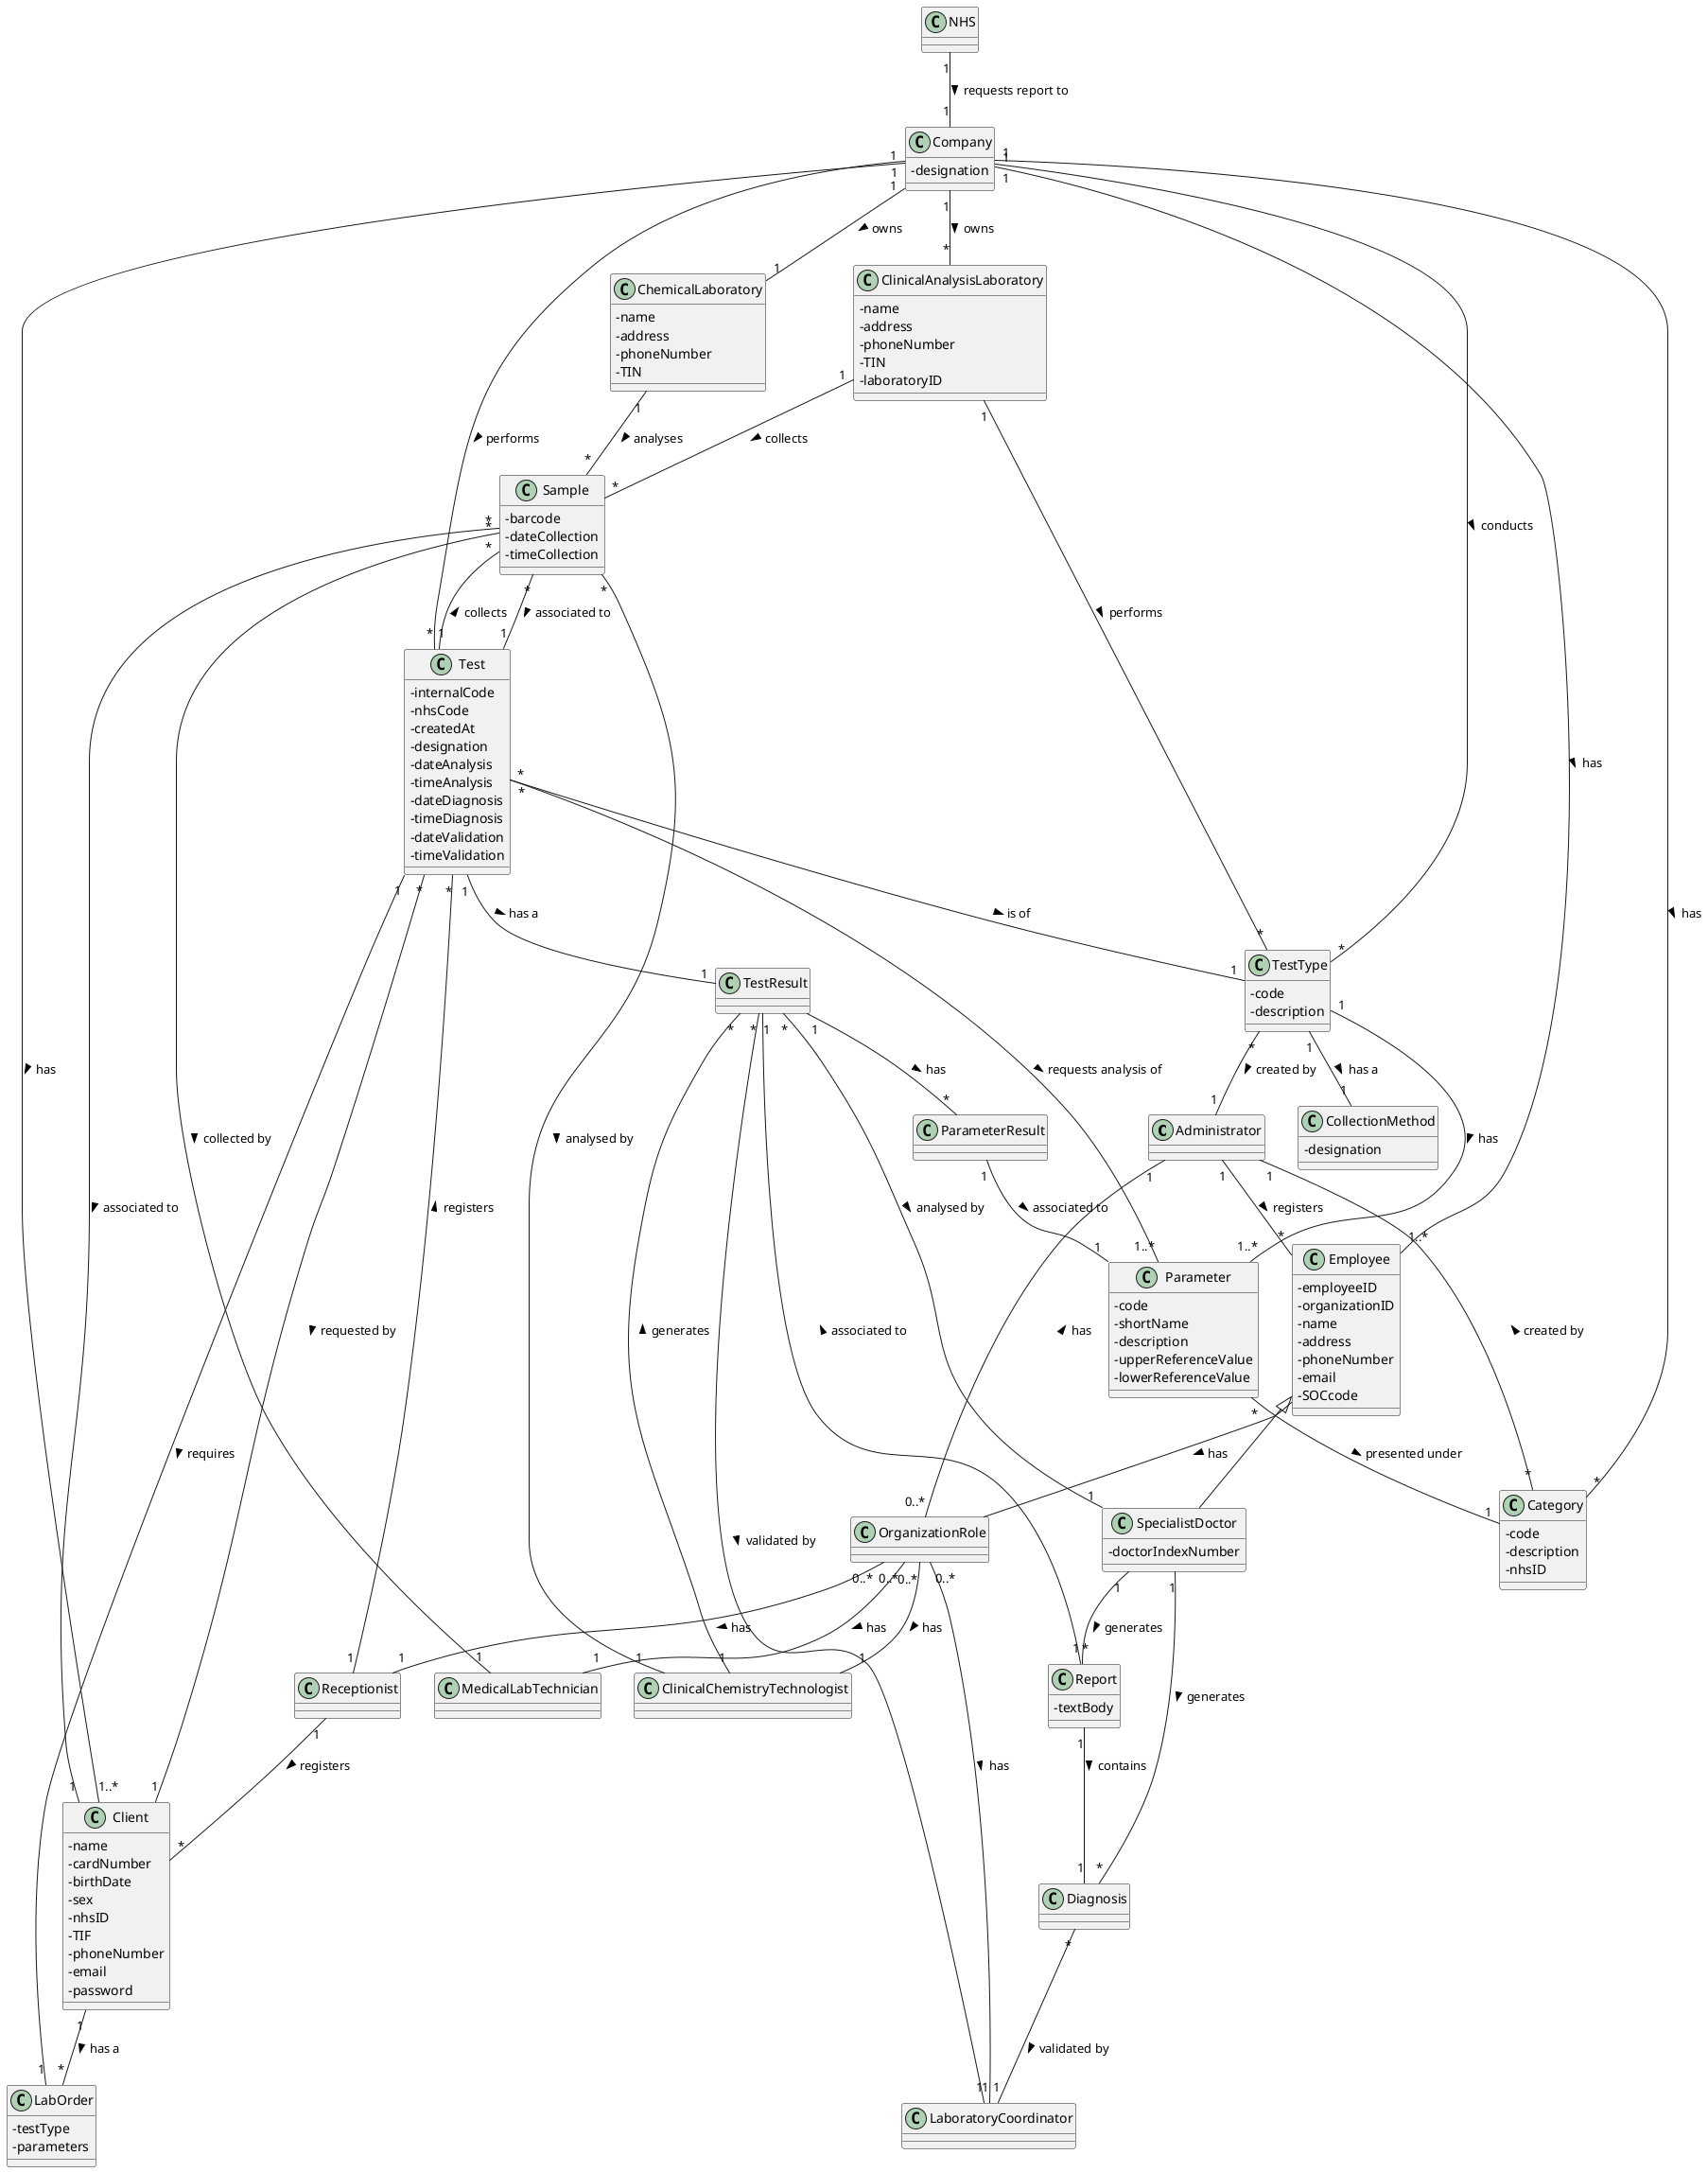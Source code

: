 @startuml
skinparam classAttributeIconSize 0

class Administrator
class Category {
-code
-description
-nhsID
}
class ChemicalLaboratory {
-name
-address
-phoneNumber
-TIN
}
class CollectionMethod {
-designation
}
class Client {
-name
-cardNumber
-birthDate
-sex
-nhsID
-TIF
-phoneNumber
-email
-password
}
class ClinicalAnalysisLaboratory {
-name
-address
-phoneNumber
-TIN
-laboratoryID
}
class ClinicalChemistryTechnologist
class Company {
-designation
}
class Diagnosis
class LabOrder {
-testType
-parameters
}
class Employee {
-employeeID
-organizationID
-name
-address
-phoneNumber
-email
-SOCcode
}
class LaboratoryCoordinator
class MedicalLabTechnician
class NHS
class Receptionist
class Test {
-internalCode
-nhsCode
-createdAt
-designation
-dateAnalysis
-timeAnalysis
-dateDiagnosis
-timeDiagnosis
-dateValidation
-timeValidation
}
class Parameter {
-code
-shortName
-description
-upperReferenceValue
-lowerReferenceValue
}
class ParameterResult
class Report {
-textBody
}
class TestResult
class TestType {
-code
-description
}
class Sample {
-barcode
-dateCollection
-timeCollection
}
class SpecialistDoctor {
-doctorIndexNumber
}
class OrganizationRole

Administrator "1"--"*" Category : created by <
ChemicalLaboratory "1"--"*" Sample : analyses >
Client "1"--"*" LabOrder : has a >
ClinicalAnalysisLaboratory "1"--"*" Sample : collects >
ClinicalAnalysisLaboratory "1"--"*" TestType : performs >
ClinicalChemistryTechnologist "1"--"*" Sample : analysed by <
Company "1"-down-"*" TestType : conducts >
Company "1"-down-"*" Category : has >
Company "1"-down-"*" ClinicalAnalysisLaboratory : owns >
Company "1"-down-"1" ChemicalLaboratory : owns >
Diagnosis "*"--"1" LaboratoryCoordinator : validated by >
Diagnosis "*"--"1" SpecialistDoctor : generates <
MedicalLabTechnician "1"--"*" Sample : collected by <
NHS "1"--"1" Company : requests report to >
Parameter "*"--"1" Category : presented under >
ParameterResult "1"--"1" Parameter : associated to >
Receptionist "1"--"*" Client : registers >
Receptionist "1"--"*" Test : registers >
Report "1"--"1" Diagnosis : contains >
Report "1"--"1" TestResult : associated to >
Sample "*"--"1" Client : associated to >
Sample "*"--"1" Test : associated to >
SpecialistDoctor "1"--"*" Report : generates >
Test "*"--"1" Client : requested by >
Test "*"-up-"1" Company : performs <
Test "*"--"1..*" Parameter : requests analysis of >
Test "1"--"1" LabOrder : requires >
Test "*"--"1" "TestType" : is of >
Test "1"--"1" TestResult : has a >
Test "1"--"*" Sample : collects >
TestResult "*"--"1" LaboratoryCoordinator : validated by >
TestResult "*"--"1" SpecialistDoctor : analysed by >
TestResult "*"--"1" ClinicalChemistryTechnologist : generates <
TestResult "1"--"*" ParameterResult : has >
TestType "*"--"1" Administrator : created by >
TestType "1"--"1..*" Parameter : has >
OrganizationRole "0..*"--"1" Administrator : has >
OrganizationRole "0..*"--"1" ClinicalChemistryTechnologist : has >
OrganizationRole "0..*"--"1" MedicalLabTechnician : has >
OrganizationRole "0..*"--"1" LaboratoryCoordinator : has >
OrganizationRole "0..*"--"1" Receptionist : has >
Employee <|-- SpecialistDoctor
Employee -- OrganizationRole : has >
Company "1"--"1..*" Employee : has >
Company "1"--"1..*" Client : has >
Administrator "1"--"*" Employee : registers >
TestType "1"--"1" CollectionMethod : has a  >
@enduml